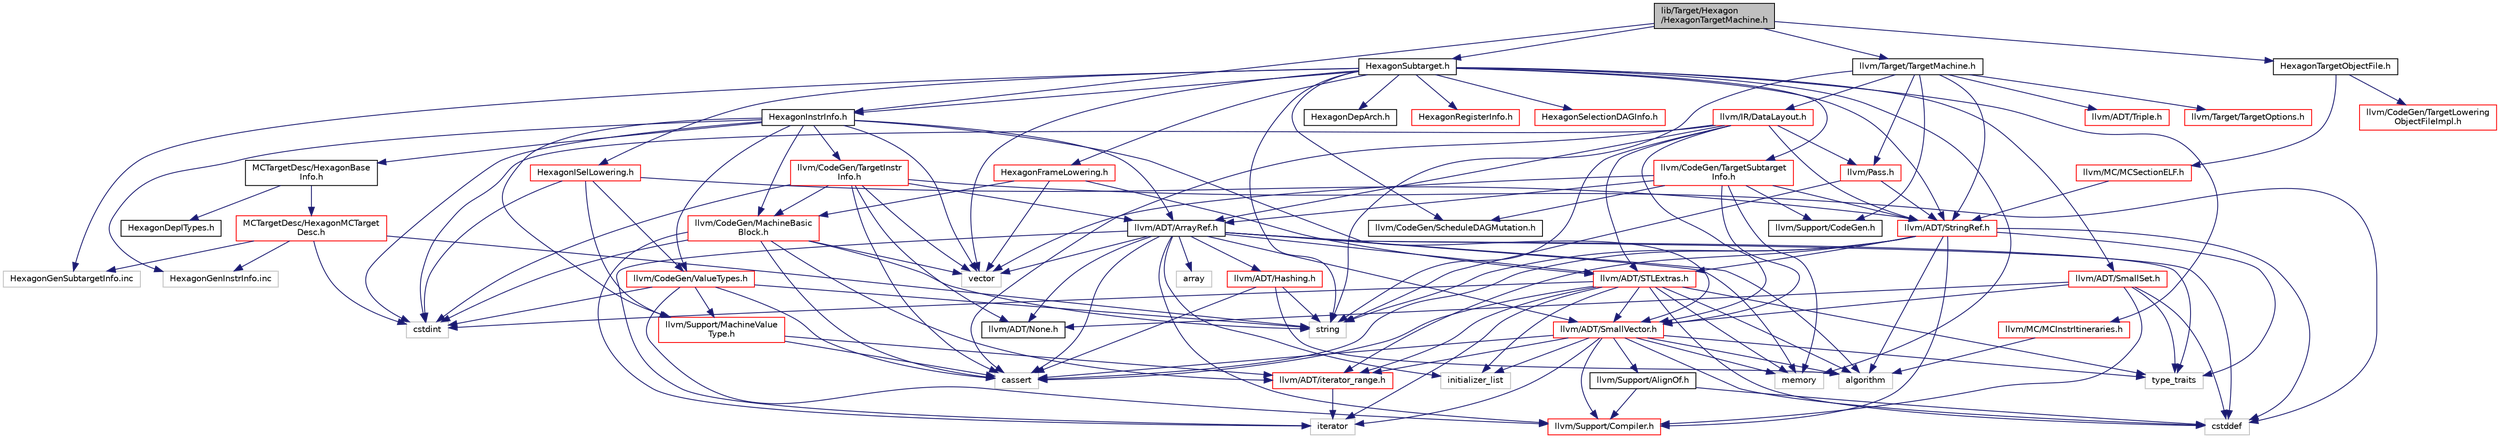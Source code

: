 digraph "lib/Target/Hexagon/HexagonTargetMachine.h"
{
 // LATEX_PDF_SIZE
  bgcolor="transparent";
  edge [fontname="Helvetica",fontsize="10",labelfontname="Helvetica",labelfontsize="10"];
  node [fontname="Helvetica",fontsize="10",shape="box"];
  Node1 [label="lib/Target/Hexagon\l/HexagonTargetMachine.h",height=0.2,width=0.4,color="black", fillcolor="grey75", style="filled", fontcolor="black",tooltip=" "];
  Node1 -> Node2 [color="midnightblue",fontsize="10",style="solid",fontname="Helvetica"];
  Node2 [label="HexagonInstrInfo.h",height=0.2,width=0.4,color="black",URL="$HexagonInstrInfo_8h.html",tooltip=" "];
  Node2 -> Node3 [color="midnightblue",fontsize="10",style="solid",fontname="Helvetica"];
  Node3 [label="MCTargetDesc/HexagonBase\lInfo.h",height=0.2,width=0.4,color="black",URL="$HexagonBaseInfo_8h.html",tooltip=" "];
  Node3 -> Node4 [color="midnightblue",fontsize="10",style="solid",fontname="Helvetica"];
  Node4 [label="HexagonDepITypes.h",height=0.2,width=0.4,color="black",URL="$HexagonDepITypes_8h.html",tooltip=" "];
  Node3 -> Node5 [color="midnightblue",fontsize="10",style="solid",fontname="Helvetica"];
  Node5 [label="MCTargetDesc/HexagonMCTarget\lDesc.h",height=0.2,width=0.4,color="red",URL="$HexagonMCTargetDesc_8h.html",tooltip=" "];
  Node5 -> Node48 [color="midnightblue",fontsize="10",style="solid",fontname="Helvetica"];
  Node48 [label="cstdint",height=0.2,width=0.4,color="grey75",tooltip=" "];
  Node5 -> Node43 [color="midnightblue",fontsize="10",style="solid",fontname="Helvetica"];
  Node43 [label="string",height=0.2,width=0.4,color="grey75",tooltip=" "];
  Node5 -> Node66 [color="midnightblue",fontsize="10",style="solid",fontname="Helvetica"];
  Node66 [label="HexagonGenInstrInfo.inc",height=0.2,width=0.4,color="grey75",tooltip=" "];
  Node5 -> Node67 [color="midnightblue",fontsize="10",style="solid",fontname="Helvetica"];
  Node67 [label="HexagonGenSubtargetInfo.inc",height=0.2,width=0.4,color="grey75",tooltip=" "];
  Node2 -> Node7 [color="midnightblue",fontsize="10",style="solid",fontname="Helvetica"];
  Node7 [label="llvm/ADT/ArrayRef.h",height=0.2,width=0.4,color="black",URL="$ArrayRef_8h.html",tooltip=" "];
  Node7 -> Node8 [color="midnightblue",fontsize="10",style="solid",fontname="Helvetica"];
  Node8 [label="llvm/ADT/Hashing.h",height=0.2,width=0.4,color="red",URL="$Hashing_8h.html",tooltip=" "];
  Node8 -> Node37 [color="midnightblue",fontsize="10",style="solid",fontname="Helvetica"];
  Node37 [label="algorithm",height=0.2,width=0.4,color="grey75",tooltip=" "];
  Node8 -> Node28 [color="midnightblue",fontsize="10",style="solid",fontname="Helvetica"];
  Node28 [label="cassert",height=0.2,width=0.4,color="grey75",tooltip=" "];
  Node8 -> Node43 [color="midnightblue",fontsize="10",style="solid",fontname="Helvetica"];
  Node7 -> Node20 [color="midnightblue",fontsize="10",style="solid",fontname="Helvetica"];
  Node20 [label="llvm/ADT/None.h",height=0.2,width=0.4,color="black",URL="$None_8h.html",tooltip=" "];
  Node7 -> Node30 [color="midnightblue",fontsize="10",style="solid",fontname="Helvetica"];
  Node30 [label="llvm/ADT/SmallVector.h",height=0.2,width=0.4,color="red",URL="$SmallVector_8h.html",tooltip=" "];
  Node30 -> Node31 [color="midnightblue",fontsize="10",style="solid",fontname="Helvetica"];
  Node31 [label="llvm/ADT/iterator_range.h",height=0.2,width=0.4,color="red",URL="$iterator__range_8h.html",tooltip="This provides a very simple, boring adaptor for a begin and end iterator into a range type."];
  Node31 -> Node32 [color="midnightblue",fontsize="10",style="solid",fontname="Helvetica"];
  Node32 [label="iterator",height=0.2,width=0.4,color="grey75",tooltip=" "];
  Node30 -> Node33 [color="midnightblue",fontsize="10",style="solid",fontname="Helvetica"];
  Node33 [label="llvm/Support/AlignOf.h",height=0.2,width=0.4,color="black",URL="$AlignOf_8h.html",tooltip=" "];
  Node33 -> Node21 [color="midnightblue",fontsize="10",style="solid",fontname="Helvetica"];
  Node21 [label="llvm/Support/Compiler.h",height=0.2,width=0.4,color="red",URL="$Compiler_8h.html",tooltip=" "];
  Node33 -> Node34 [color="midnightblue",fontsize="10",style="solid",fontname="Helvetica"];
  Node34 [label="cstddef",height=0.2,width=0.4,color="grey75",tooltip=" "];
  Node30 -> Node21 [color="midnightblue",fontsize="10",style="solid",fontname="Helvetica"];
  Node30 -> Node37 [color="midnightblue",fontsize="10",style="solid",fontname="Helvetica"];
  Node30 -> Node28 [color="midnightblue",fontsize="10",style="solid",fontname="Helvetica"];
  Node30 -> Node34 [color="midnightblue",fontsize="10",style="solid",fontname="Helvetica"];
  Node30 -> Node45 [color="midnightblue",fontsize="10",style="solid",fontname="Helvetica"];
  Node45 [label="initializer_list",height=0.2,width=0.4,color="grey75",tooltip=" "];
  Node30 -> Node32 [color="midnightblue",fontsize="10",style="solid",fontname="Helvetica"];
  Node30 -> Node29 [color="midnightblue",fontsize="10",style="solid",fontname="Helvetica"];
  Node29 [label="memory",height=0.2,width=0.4,color="grey75",tooltip=" "];
  Node30 -> Node26 [color="midnightblue",fontsize="10",style="solid",fontname="Helvetica"];
  Node26 [label="type_traits",height=0.2,width=0.4,color="grey75",tooltip=" "];
  Node7 -> Node18 [color="midnightblue",fontsize="10",style="solid",fontname="Helvetica"];
  Node18 [label="llvm/ADT/STLExtras.h",height=0.2,width=0.4,color="red",URL="$STLExtras_8h.html",tooltip=" "];
  Node18 -> Node30 [color="midnightblue",fontsize="10",style="solid",fontname="Helvetica"];
  Node18 -> Node31 [color="midnightblue",fontsize="10",style="solid",fontname="Helvetica"];
  Node18 -> Node37 [color="midnightblue",fontsize="10",style="solid",fontname="Helvetica"];
  Node18 -> Node28 [color="midnightblue",fontsize="10",style="solid",fontname="Helvetica"];
  Node18 -> Node34 [color="midnightblue",fontsize="10",style="solid",fontname="Helvetica"];
  Node18 -> Node48 [color="midnightblue",fontsize="10",style="solid",fontname="Helvetica"];
  Node18 -> Node45 [color="midnightblue",fontsize="10",style="solid",fontname="Helvetica"];
  Node18 -> Node32 [color="midnightblue",fontsize="10",style="solid",fontname="Helvetica"];
  Node18 -> Node29 [color="midnightblue",fontsize="10",style="solid",fontname="Helvetica"];
  Node18 -> Node26 [color="midnightblue",fontsize="10",style="solid",fontname="Helvetica"];
  Node7 -> Node21 [color="midnightblue",fontsize="10",style="solid",fontname="Helvetica"];
  Node7 -> Node37 [color="midnightblue",fontsize="10",style="solid",fontname="Helvetica"];
  Node7 -> Node55 [color="midnightblue",fontsize="10",style="solid",fontname="Helvetica"];
  Node55 [label="array",height=0.2,width=0.4,color="grey75",tooltip=" "];
  Node7 -> Node28 [color="midnightblue",fontsize="10",style="solid",fontname="Helvetica"];
  Node7 -> Node34 [color="midnightblue",fontsize="10",style="solid",fontname="Helvetica"];
  Node7 -> Node45 [color="midnightblue",fontsize="10",style="solid",fontname="Helvetica"];
  Node7 -> Node32 [color="midnightblue",fontsize="10",style="solid",fontname="Helvetica"];
  Node7 -> Node29 [color="midnightblue",fontsize="10",style="solid",fontname="Helvetica"];
  Node7 -> Node26 [color="midnightblue",fontsize="10",style="solid",fontname="Helvetica"];
  Node7 -> Node56 [color="midnightblue",fontsize="10",style="solid",fontname="Helvetica"];
  Node56 [label="vector",height=0.2,width=0.4,color="grey75",tooltip=" "];
  Node2 -> Node30 [color="midnightblue",fontsize="10",style="solid",fontname="Helvetica"];
  Node2 -> Node68 [color="midnightblue",fontsize="10",style="solid",fontname="Helvetica"];
  Node68 [label="llvm/CodeGen/MachineBasic\lBlock.h",height=0.2,width=0.4,color="red",URL="$MachineBasicBlock_8h.html",tooltip=" "];
  Node68 -> Node31 [color="midnightblue",fontsize="10",style="solid",fontname="Helvetica"];
  Node68 -> Node28 [color="midnightblue",fontsize="10",style="solid",fontname="Helvetica"];
  Node68 -> Node48 [color="midnightblue",fontsize="10",style="solid",fontname="Helvetica"];
  Node68 -> Node32 [color="midnightblue",fontsize="10",style="solid",fontname="Helvetica"];
  Node68 -> Node43 [color="midnightblue",fontsize="10",style="solid",fontname="Helvetica"];
  Node68 -> Node56 [color="midnightblue",fontsize="10",style="solid",fontname="Helvetica"];
  Node2 -> Node199 [color="midnightblue",fontsize="10",style="solid",fontname="Helvetica"];
  Node199 [label="llvm/CodeGen/TargetInstr\lInfo.h",height=0.2,width=0.4,color="red",URL="$TargetInstrInfo_8h.html",tooltip=" "];
  Node199 -> Node7 [color="midnightblue",fontsize="10",style="solid",fontname="Helvetica"];
  Node199 -> Node20 [color="midnightblue",fontsize="10",style="solid",fontname="Helvetica"];
  Node199 -> Node68 [color="midnightblue",fontsize="10",style="solid",fontname="Helvetica"];
  Node199 -> Node28 [color="midnightblue",fontsize="10",style="solid",fontname="Helvetica"];
  Node199 -> Node34 [color="midnightblue",fontsize="10",style="solid",fontname="Helvetica"];
  Node199 -> Node48 [color="midnightblue",fontsize="10",style="solid",fontname="Helvetica"];
  Node199 -> Node56 [color="midnightblue",fontsize="10",style="solid",fontname="Helvetica"];
  Node2 -> Node232 [color="midnightblue",fontsize="10",style="solid",fontname="Helvetica"];
  Node232 [label="llvm/CodeGen/ValueTypes.h",height=0.2,width=0.4,color="red",URL="$ValueTypes_8h.html",tooltip=" "];
  Node232 -> Node21 [color="midnightblue",fontsize="10",style="solid",fontname="Helvetica"];
  Node232 -> Node173 [color="midnightblue",fontsize="10",style="solid",fontname="Helvetica"];
  Node173 [label="llvm/Support/MachineValue\lType.h",height=0.2,width=0.4,color="red",URL="$MachineValueType_8h.html",tooltip=" "];
  Node173 -> Node31 [color="midnightblue",fontsize="10",style="solid",fontname="Helvetica"];
  Node173 -> Node28 [color="midnightblue",fontsize="10",style="solid",fontname="Helvetica"];
  Node232 -> Node28 [color="midnightblue",fontsize="10",style="solid",fontname="Helvetica"];
  Node232 -> Node48 [color="midnightblue",fontsize="10",style="solid",fontname="Helvetica"];
  Node232 -> Node43 [color="midnightblue",fontsize="10",style="solid",fontname="Helvetica"];
  Node2 -> Node173 [color="midnightblue",fontsize="10",style="solid",fontname="Helvetica"];
  Node2 -> Node48 [color="midnightblue",fontsize="10",style="solid",fontname="Helvetica"];
  Node2 -> Node56 [color="midnightblue",fontsize="10",style="solid",fontname="Helvetica"];
  Node2 -> Node66 [color="midnightblue",fontsize="10",style="solid",fontname="Helvetica"];
  Node1 -> Node233 [color="midnightblue",fontsize="10",style="solid",fontname="Helvetica"];
  Node233 [label="HexagonSubtarget.h",height=0.2,width=0.4,color="black",URL="$HexagonSubtarget_8h.html",tooltip=" "];
  Node233 -> Node234 [color="midnightblue",fontsize="10",style="solid",fontname="Helvetica"];
  Node234 [label="HexagonDepArch.h",height=0.2,width=0.4,color="black",URL="$HexagonDepArch_8h.html",tooltip=" "];
  Node233 -> Node235 [color="midnightblue",fontsize="10",style="solid",fontname="Helvetica"];
  Node235 [label="HexagonFrameLowering.h",height=0.2,width=0.4,color="red",URL="$HexagonFrameLowering_8h.html",tooltip=" "];
  Node235 -> Node18 [color="midnightblue",fontsize="10",style="solid",fontname="Helvetica"];
  Node235 -> Node68 [color="midnightblue",fontsize="10",style="solid",fontname="Helvetica"];
  Node235 -> Node56 [color="midnightblue",fontsize="10",style="solid",fontname="Helvetica"];
  Node233 -> Node265 [color="midnightblue",fontsize="10",style="solid",fontname="Helvetica"];
  Node265 [label="HexagonISelLowering.h",height=0.2,width=0.4,color="red",URL="$HexagonISelLowering_8h.html",tooltip=" "];
  Node265 -> Node17 [color="midnightblue",fontsize="10",style="solid",fontname="Helvetica"];
  Node17 [label="llvm/ADT/StringRef.h",height=0.2,width=0.4,color="red",URL="$StringRef_8h.html",tooltip=" "];
  Node17 -> Node18 [color="midnightblue",fontsize="10",style="solid",fontname="Helvetica"];
  Node17 -> Node31 [color="midnightblue",fontsize="10",style="solid",fontname="Helvetica"];
  Node17 -> Node21 [color="midnightblue",fontsize="10",style="solid",fontname="Helvetica"];
  Node17 -> Node37 [color="midnightblue",fontsize="10",style="solid",fontname="Helvetica"];
  Node17 -> Node28 [color="midnightblue",fontsize="10",style="solid",fontname="Helvetica"];
  Node17 -> Node34 [color="midnightblue",fontsize="10",style="solid",fontname="Helvetica"];
  Node17 -> Node43 [color="midnightblue",fontsize="10",style="solid",fontname="Helvetica"];
  Node17 -> Node26 [color="midnightblue",fontsize="10",style="solid",fontname="Helvetica"];
  Node265 -> Node232 [color="midnightblue",fontsize="10",style="solid",fontname="Helvetica"];
  Node265 -> Node173 [color="midnightblue",fontsize="10",style="solid",fontname="Helvetica"];
  Node265 -> Node48 [color="midnightblue",fontsize="10",style="solid",fontname="Helvetica"];
  Node233 -> Node2 [color="midnightblue",fontsize="10",style="solid",fontname="Helvetica"];
  Node233 -> Node266 [color="midnightblue",fontsize="10",style="solid",fontname="Helvetica"];
  Node266 [label="HexagonRegisterInfo.h",height=0.2,width=0.4,color="red",URL="$HexagonRegisterInfo_8h.html",tooltip=" "];
  Node233 -> Node267 [color="midnightblue",fontsize="10",style="solid",fontname="Helvetica"];
  Node267 [label="HexagonSelectionDAGInfo.h",height=0.2,width=0.4,color="red",URL="$HexagonSelectionDAGInfo_8h.html",tooltip=" "];
  Node233 -> Node269 [color="midnightblue",fontsize="10",style="solid",fontname="Helvetica"];
  Node269 [label="llvm/ADT/SmallSet.h",height=0.2,width=0.4,color="red",URL="$SmallSet_8h.html",tooltip=" "];
  Node269 -> Node20 [color="midnightblue",fontsize="10",style="solid",fontname="Helvetica"];
  Node269 -> Node30 [color="midnightblue",fontsize="10",style="solid",fontname="Helvetica"];
  Node269 -> Node21 [color="midnightblue",fontsize="10",style="solid",fontname="Helvetica"];
  Node269 -> Node34 [color="midnightblue",fontsize="10",style="solid",fontname="Helvetica"];
  Node269 -> Node26 [color="midnightblue",fontsize="10",style="solid",fontname="Helvetica"];
  Node233 -> Node17 [color="midnightblue",fontsize="10",style="solid",fontname="Helvetica"];
  Node233 -> Node214 [color="midnightblue",fontsize="10",style="solid",fontname="Helvetica"];
  Node214 [label="llvm/CodeGen/ScheduleDAGMutation.h",height=0.2,width=0.4,color="black",URL="$ScheduleDAGMutation_8h.html",tooltip=" "];
  Node233 -> Node212 [color="midnightblue",fontsize="10",style="solid",fontname="Helvetica"];
  Node212 [label="llvm/CodeGen/TargetSubtarget\lInfo.h",height=0.2,width=0.4,color="red",URL="$TargetSubtargetInfo_8h.html",tooltip=" "];
  Node212 -> Node7 [color="midnightblue",fontsize="10",style="solid",fontname="Helvetica"];
  Node212 -> Node30 [color="midnightblue",fontsize="10",style="solid",fontname="Helvetica"];
  Node212 -> Node17 [color="midnightblue",fontsize="10",style="solid",fontname="Helvetica"];
  Node212 -> Node214 [color="midnightblue",fontsize="10",style="solid",fontname="Helvetica"];
  Node212 -> Node150 [color="midnightblue",fontsize="10",style="solid",fontname="Helvetica"];
  Node150 [label="llvm/Support/CodeGen.h",height=0.2,width=0.4,color="black",URL="$CodeGen_8h.html",tooltip=" "];
  Node212 -> Node29 [color="midnightblue",fontsize="10",style="solid",fontname="Helvetica"];
  Node212 -> Node56 [color="midnightblue",fontsize="10",style="solid",fontname="Helvetica"];
  Node233 -> Node219 [color="midnightblue",fontsize="10",style="solid",fontname="Helvetica"];
  Node219 [label="llvm/MC/MCInstrItineraries.h",height=0.2,width=0.4,color="red",URL="$MCInstrItineraries_8h.html",tooltip=" "];
  Node219 -> Node37 [color="midnightblue",fontsize="10",style="solid",fontname="Helvetica"];
  Node233 -> Node29 [color="midnightblue",fontsize="10",style="solid",fontname="Helvetica"];
  Node233 -> Node43 [color="midnightblue",fontsize="10",style="solid",fontname="Helvetica"];
  Node233 -> Node56 [color="midnightblue",fontsize="10",style="solid",fontname="Helvetica"];
  Node233 -> Node67 [color="midnightblue",fontsize="10",style="solid",fontname="Helvetica"];
  Node1 -> Node270 [color="midnightblue",fontsize="10",style="solid",fontname="Helvetica"];
  Node270 [label="HexagonTargetObjectFile.h",height=0.2,width=0.4,color="black",URL="$HexagonTargetObjectFile_8h.html",tooltip=" "];
  Node270 -> Node271 [color="midnightblue",fontsize="10",style="solid",fontname="Helvetica"];
  Node271 [label="llvm/CodeGen/TargetLowering\lObjectFileImpl.h",height=0.2,width=0.4,color="red",URL="$TargetLoweringObjectFileImpl_8h.html",tooltip=" "];
  Node270 -> Node276 [color="midnightblue",fontsize="10",style="solid",fontname="Helvetica"];
  Node276 [label="llvm/MC/MCSectionELF.h",height=0.2,width=0.4,color="red",URL="$MCSectionELF_8h.html",tooltip=" "];
  Node276 -> Node17 [color="midnightblue",fontsize="10",style="solid",fontname="Helvetica"];
  Node1 -> Node258 [color="midnightblue",fontsize="10",style="solid",fontname="Helvetica"];
  Node258 [label="llvm/Target/TargetMachine.h",height=0.2,width=0.4,color="black",URL="$llvm_2Target_2TargetMachine_8h.html",tooltip=" "];
  Node258 -> Node17 [color="midnightblue",fontsize="10",style="solid",fontname="Helvetica"];
  Node258 -> Node130 [color="midnightblue",fontsize="10",style="solid",fontname="Helvetica"];
  Node130 [label="llvm/ADT/Triple.h",height=0.2,width=0.4,color="red",URL="$Triple_8h.html",tooltip=" "];
  Node258 -> Node134 [color="midnightblue",fontsize="10",style="solid",fontname="Helvetica"];
  Node134 [label="llvm/IR/DataLayout.h",height=0.2,width=0.4,color="red",URL="$DataLayout_8h.html",tooltip=" "];
  Node134 -> Node7 [color="midnightblue",fontsize="10",style="solid",fontname="Helvetica"];
  Node134 -> Node18 [color="midnightblue",fontsize="10",style="solid",fontname="Helvetica"];
  Node134 -> Node30 [color="midnightblue",fontsize="10",style="solid",fontname="Helvetica"];
  Node134 -> Node17 [color="midnightblue",fontsize="10",style="solid",fontname="Helvetica"];
  Node134 -> Node135 [color="midnightblue",fontsize="10",style="solid",fontname="Helvetica"];
  Node135 [label="llvm/Pass.h",height=0.2,width=0.4,color="red",URL="$Pass_8h.html",tooltip=" "];
  Node135 -> Node17 [color="midnightblue",fontsize="10",style="solid",fontname="Helvetica"];
  Node135 -> Node43 [color="midnightblue",fontsize="10",style="solid",fontname="Helvetica"];
  Node134 -> Node28 [color="midnightblue",fontsize="10",style="solid",fontname="Helvetica"];
  Node134 -> Node48 [color="midnightblue",fontsize="10",style="solid",fontname="Helvetica"];
  Node134 -> Node43 [color="midnightblue",fontsize="10",style="solid",fontname="Helvetica"];
  Node258 -> Node135 [color="midnightblue",fontsize="10",style="solid",fontname="Helvetica"];
  Node258 -> Node150 [color="midnightblue",fontsize="10",style="solid",fontname="Helvetica"];
  Node258 -> Node259 [color="midnightblue",fontsize="10",style="solid",fontname="Helvetica"];
  Node259 [label="llvm/Target/TargetOptions.h",height=0.2,width=0.4,color="red",URL="$TargetOptions_8h.html",tooltip=" "];
  Node258 -> Node43 [color="midnightblue",fontsize="10",style="solid",fontname="Helvetica"];
}
